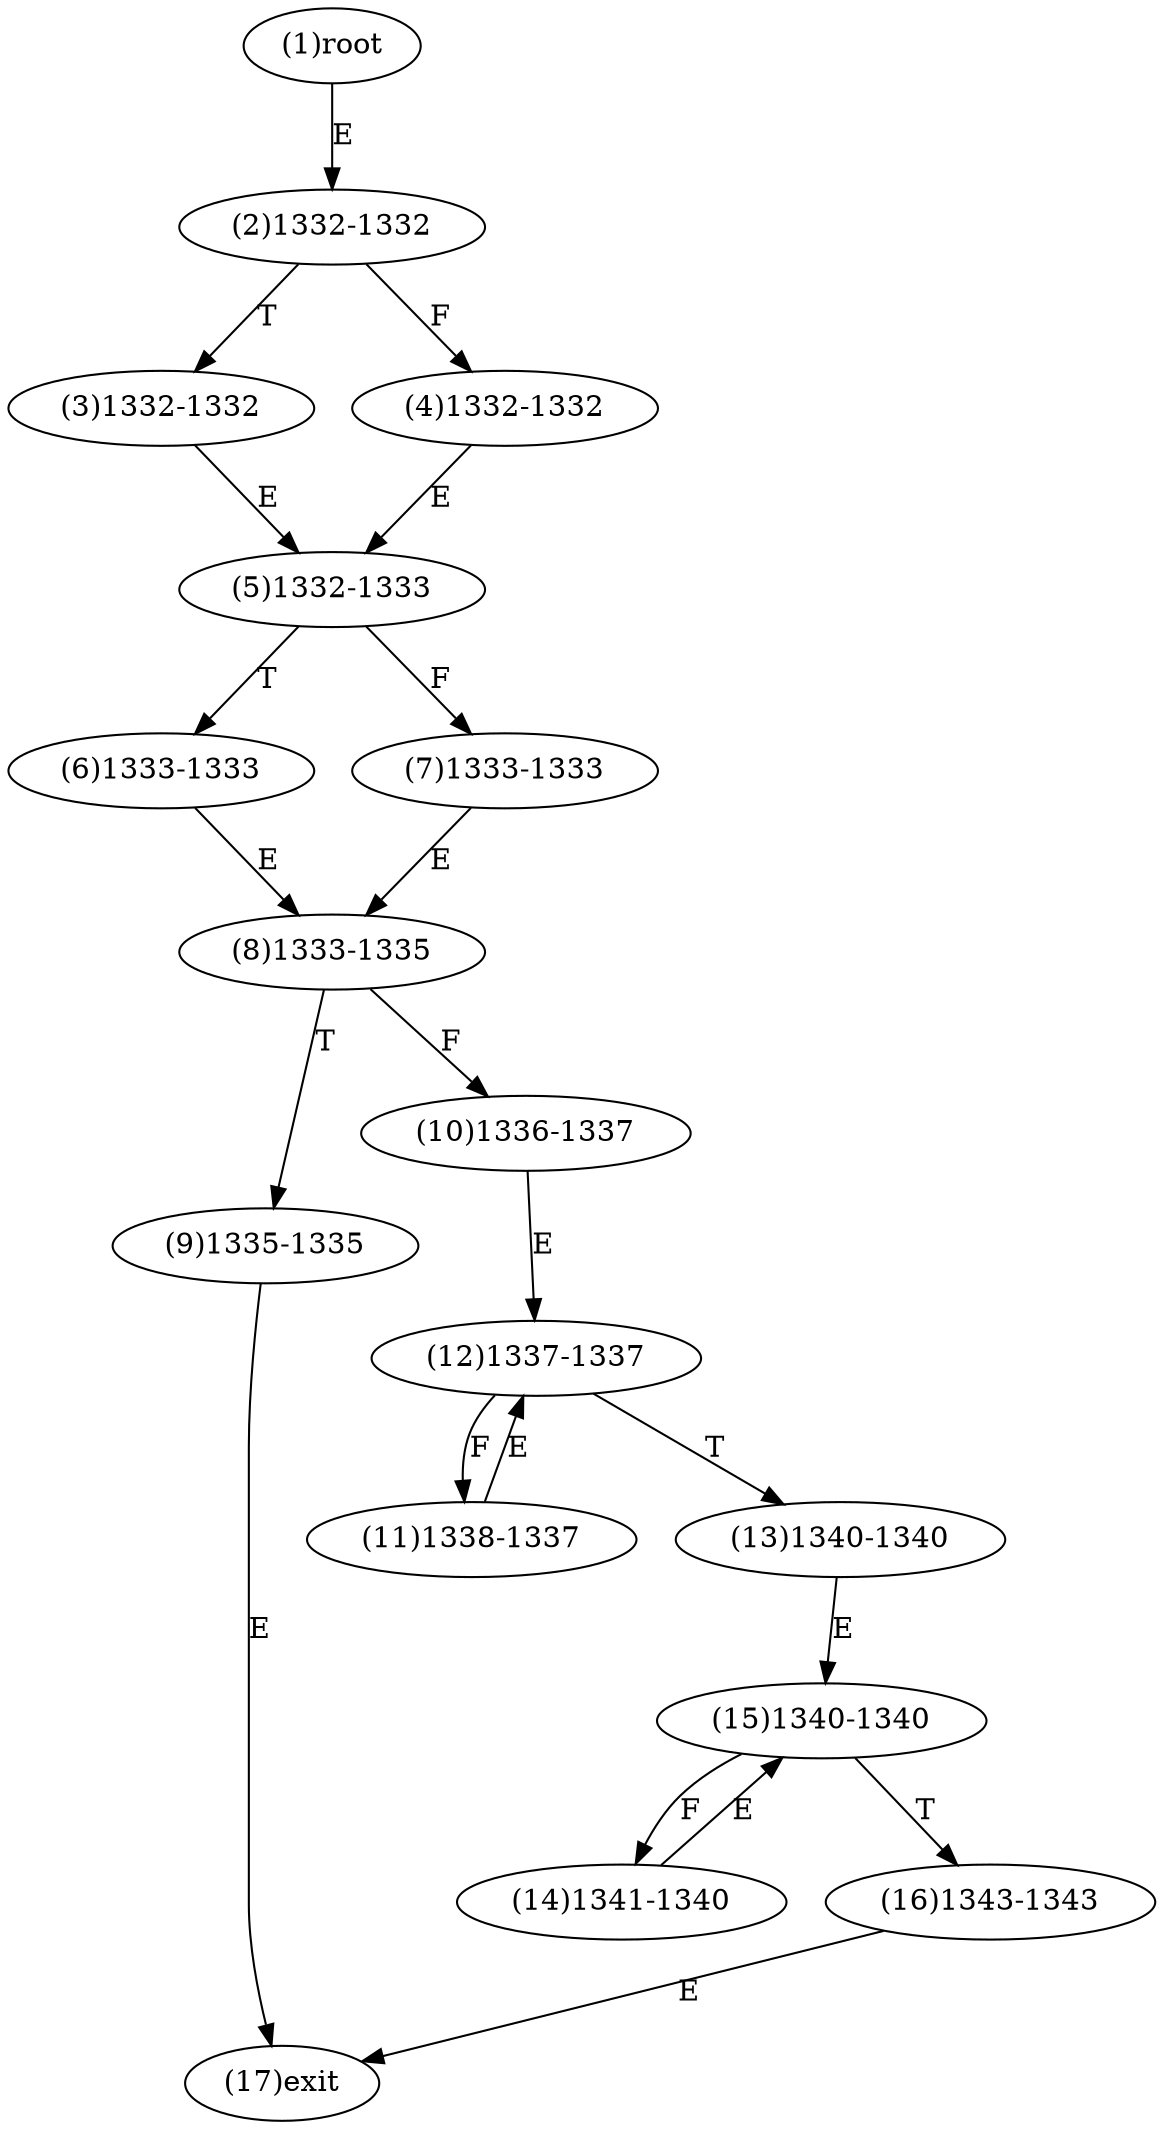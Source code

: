 digraph "" { 
1[ label="(1)root"];
2[ label="(2)1332-1332"];
3[ label="(3)1332-1332"];
4[ label="(4)1332-1332"];
5[ label="(5)1332-1333"];
6[ label="(6)1333-1333"];
7[ label="(7)1333-1333"];
8[ label="(8)1333-1335"];
9[ label="(9)1335-1335"];
10[ label="(10)1336-1337"];
11[ label="(11)1338-1337"];
12[ label="(12)1337-1337"];
13[ label="(13)1340-1340"];
14[ label="(14)1341-1340"];
15[ label="(15)1340-1340"];
17[ label="(17)exit"];
16[ label="(16)1343-1343"];
1->2[ label="E"];
2->4[ label="F"];
2->3[ label="T"];
3->5[ label="E"];
4->5[ label="E"];
5->7[ label="F"];
5->6[ label="T"];
6->8[ label="E"];
7->8[ label="E"];
8->10[ label="F"];
8->9[ label="T"];
9->17[ label="E"];
10->12[ label="E"];
11->12[ label="E"];
12->11[ label="F"];
12->13[ label="T"];
13->15[ label="E"];
14->15[ label="E"];
15->14[ label="F"];
15->16[ label="T"];
16->17[ label="E"];
}
